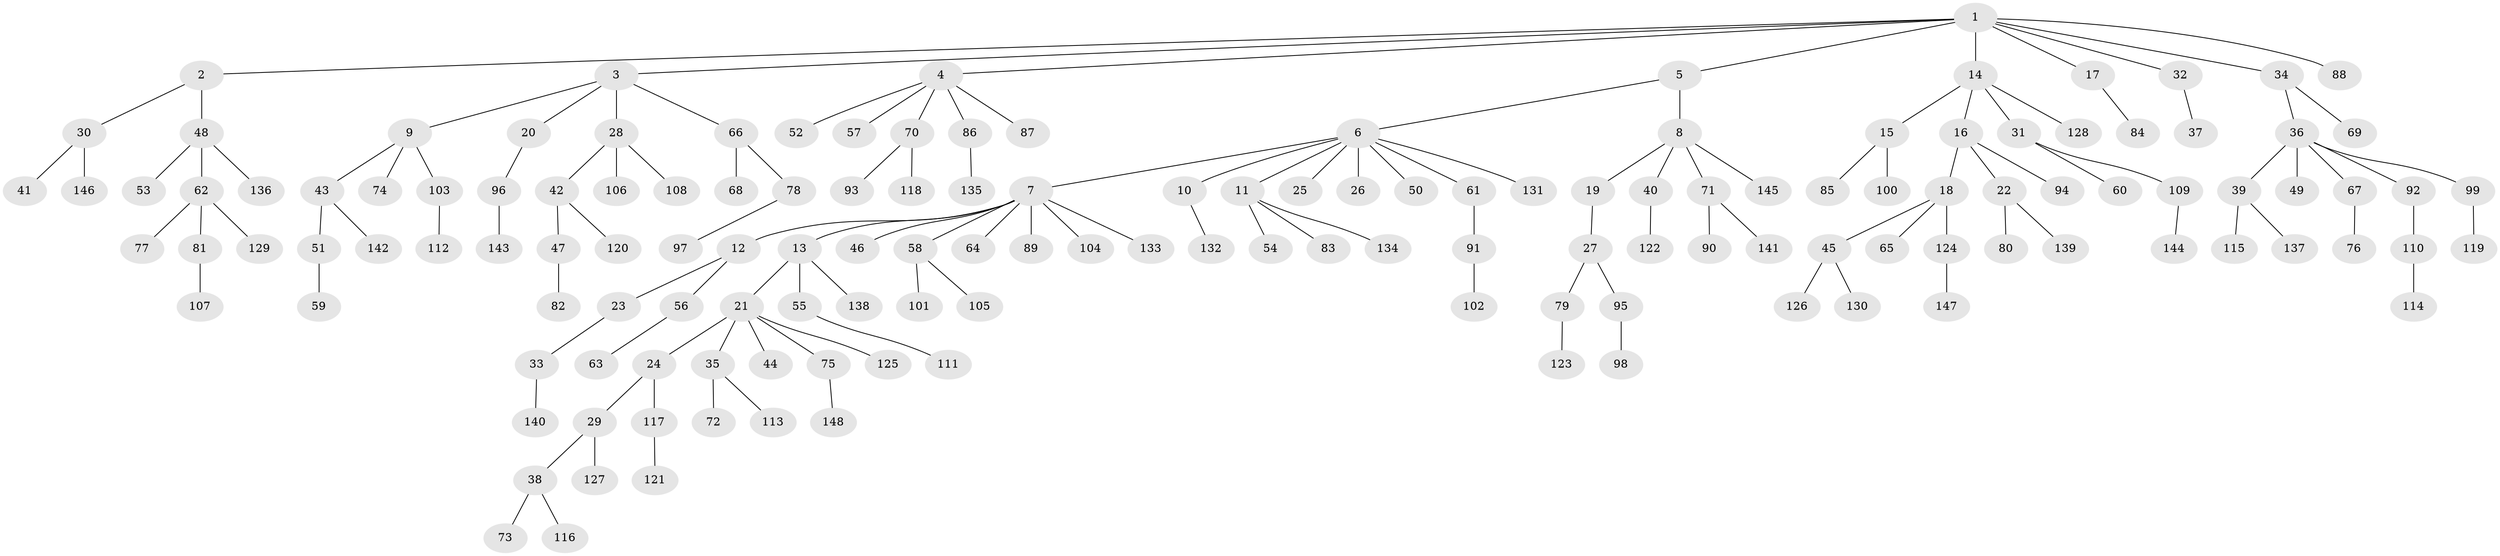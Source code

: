 // coarse degree distribution, {10: 0.02040816326530612, 5: 0.04081632653061224, 3: 0.09183673469387756, 8: 0.01020408163265306, 6: 0.02040816326530612, 4: 0.02040816326530612, 1: 0.5816326530612245, 2: 0.21428571428571427}
// Generated by graph-tools (version 1.1) at 2025/42/03/06/25 10:42:04]
// undirected, 148 vertices, 147 edges
graph export_dot {
graph [start="1"]
  node [color=gray90,style=filled];
  1;
  2;
  3;
  4;
  5;
  6;
  7;
  8;
  9;
  10;
  11;
  12;
  13;
  14;
  15;
  16;
  17;
  18;
  19;
  20;
  21;
  22;
  23;
  24;
  25;
  26;
  27;
  28;
  29;
  30;
  31;
  32;
  33;
  34;
  35;
  36;
  37;
  38;
  39;
  40;
  41;
  42;
  43;
  44;
  45;
  46;
  47;
  48;
  49;
  50;
  51;
  52;
  53;
  54;
  55;
  56;
  57;
  58;
  59;
  60;
  61;
  62;
  63;
  64;
  65;
  66;
  67;
  68;
  69;
  70;
  71;
  72;
  73;
  74;
  75;
  76;
  77;
  78;
  79;
  80;
  81;
  82;
  83;
  84;
  85;
  86;
  87;
  88;
  89;
  90;
  91;
  92;
  93;
  94;
  95;
  96;
  97;
  98;
  99;
  100;
  101;
  102;
  103;
  104;
  105;
  106;
  107;
  108;
  109;
  110;
  111;
  112;
  113;
  114;
  115;
  116;
  117;
  118;
  119;
  120;
  121;
  122;
  123;
  124;
  125;
  126;
  127;
  128;
  129;
  130;
  131;
  132;
  133;
  134;
  135;
  136;
  137;
  138;
  139;
  140;
  141;
  142;
  143;
  144;
  145;
  146;
  147;
  148;
  1 -- 2;
  1 -- 3;
  1 -- 4;
  1 -- 5;
  1 -- 14;
  1 -- 17;
  1 -- 32;
  1 -- 34;
  1 -- 88;
  2 -- 30;
  2 -- 48;
  3 -- 9;
  3 -- 20;
  3 -- 28;
  3 -- 66;
  4 -- 52;
  4 -- 57;
  4 -- 70;
  4 -- 86;
  4 -- 87;
  5 -- 6;
  5 -- 8;
  6 -- 7;
  6 -- 10;
  6 -- 11;
  6 -- 25;
  6 -- 26;
  6 -- 50;
  6 -- 61;
  6 -- 131;
  7 -- 12;
  7 -- 13;
  7 -- 46;
  7 -- 58;
  7 -- 64;
  7 -- 89;
  7 -- 104;
  7 -- 133;
  8 -- 19;
  8 -- 40;
  8 -- 71;
  8 -- 145;
  9 -- 43;
  9 -- 74;
  9 -- 103;
  10 -- 132;
  11 -- 54;
  11 -- 83;
  11 -- 134;
  12 -- 23;
  12 -- 56;
  13 -- 21;
  13 -- 55;
  13 -- 138;
  14 -- 15;
  14 -- 16;
  14 -- 31;
  14 -- 128;
  15 -- 85;
  15 -- 100;
  16 -- 18;
  16 -- 22;
  16 -- 94;
  17 -- 84;
  18 -- 45;
  18 -- 65;
  18 -- 124;
  19 -- 27;
  20 -- 96;
  21 -- 24;
  21 -- 35;
  21 -- 44;
  21 -- 75;
  21 -- 125;
  22 -- 80;
  22 -- 139;
  23 -- 33;
  24 -- 29;
  24 -- 117;
  27 -- 79;
  27 -- 95;
  28 -- 42;
  28 -- 106;
  28 -- 108;
  29 -- 38;
  29 -- 127;
  30 -- 41;
  30 -- 146;
  31 -- 60;
  31 -- 109;
  32 -- 37;
  33 -- 140;
  34 -- 36;
  34 -- 69;
  35 -- 72;
  35 -- 113;
  36 -- 39;
  36 -- 49;
  36 -- 67;
  36 -- 92;
  36 -- 99;
  38 -- 73;
  38 -- 116;
  39 -- 115;
  39 -- 137;
  40 -- 122;
  42 -- 47;
  42 -- 120;
  43 -- 51;
  43 -- 142;
  45 -- 126;
  45 -- 130;
  47 -- 82;
  48 -- 53;
  48 -- 62;
  48 -- 136;
  51 -- 59;
  55 -- 111;
  56 -- 63;
  58 -- 101;
  58 -- 105;
  61 -- 91;
  62 -- 77;
  62 -- 81;
  62 -- 129;
  66 -- 68;
  66 -- 78;
  67 -- 76;
  70 -- 93;
  70 -- 118;
  71 -- 90;
  71 -- 141;
  75 -- 148;
  78 -- 97;
  79 -- 123;
  81 -- 107;
  86 -- 135;
  91 -- 102;
  92 -- 110;
  95 -- 98;
  96 -- 143;
  99 -- 119;
  103 -- 112;
  109 -- 144;
  110 -- 114;
  117 -- 121;
  124 -- 147;
}
